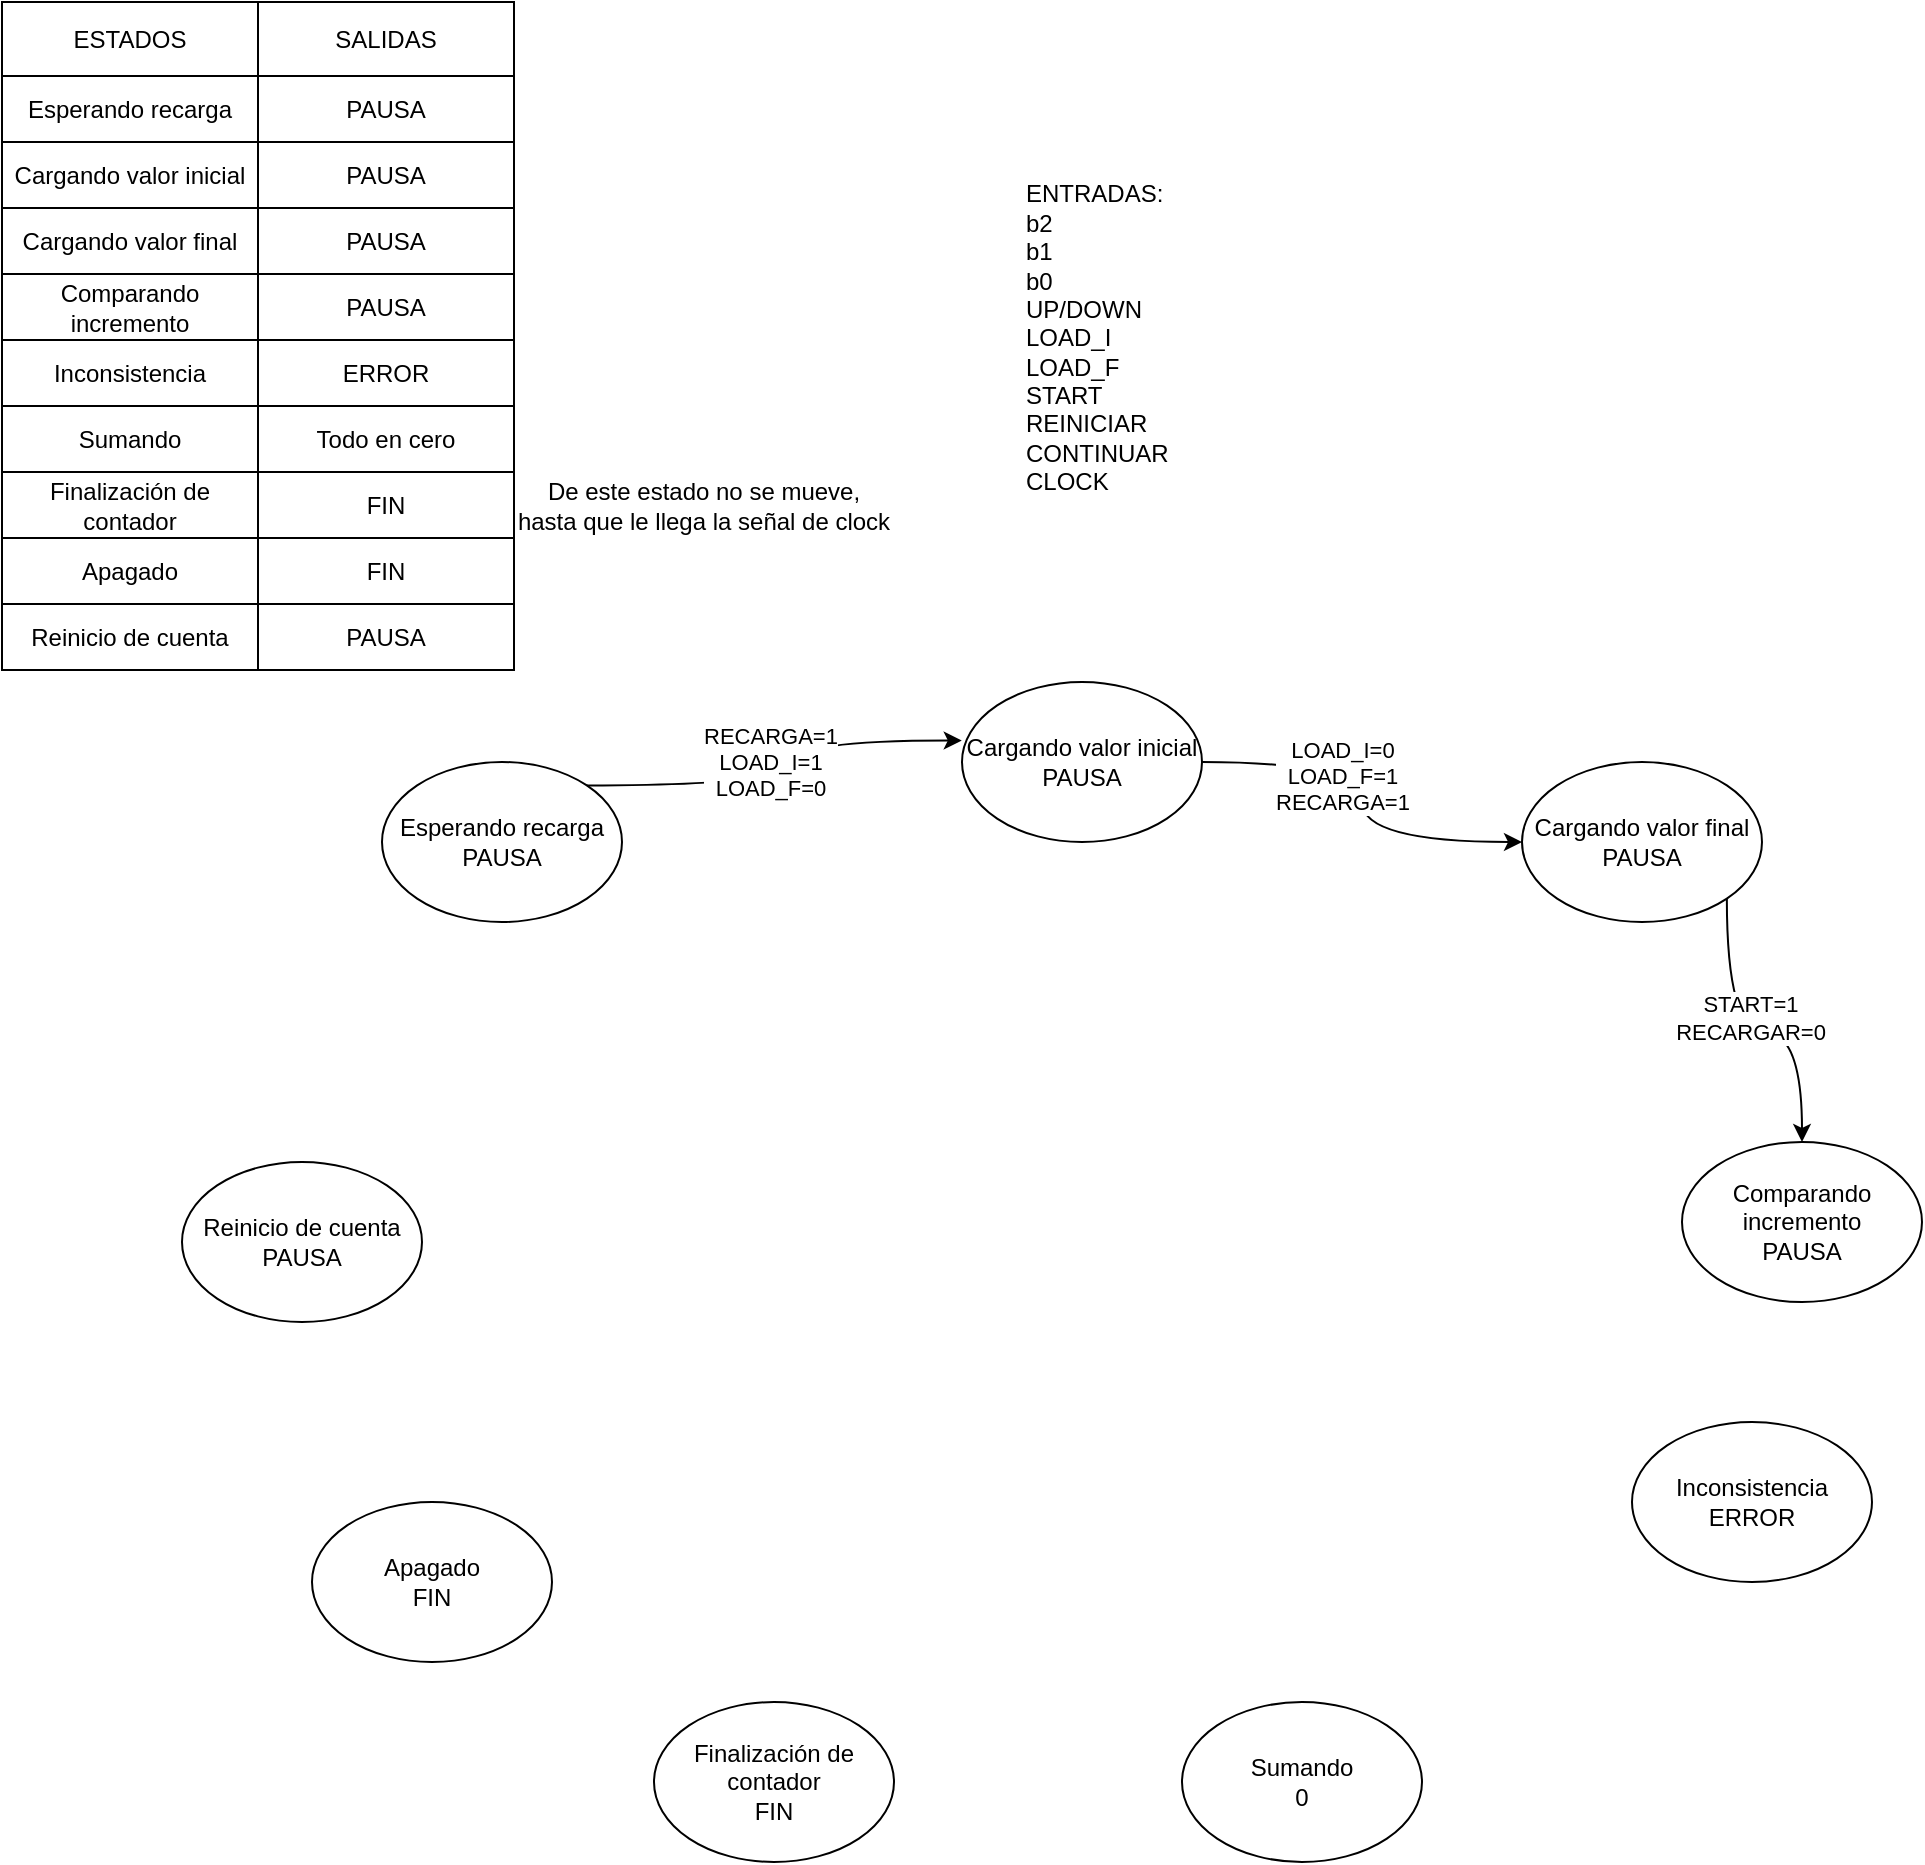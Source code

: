 <mxfile version="28.0.6">
  <diagram name="Página-1" id="CZZ1JAmR8IJBgsTyGCMB">
    <mxGraphModel dx="1277" dy="698" grid="1" gridSize="10" guides="1" tooltips="1" connect="1" arrows="1" fold="1" page="1" pageScale="1" pageWidth="1100" pageHeight="850" math="0" shadow="0">
      <root>
        <mxCell id="0" />
        <mxCell id="1" parent="0" />
        <mxCell id="ARpDSlz6ylQ6p8zAoTG9-88" value="ESTADOS" style="connectable=0;recursiveResize=0;strokeColor=inherit;fillColor=none;align=center;whiteSpace=wrap;html=1;" vertex="1" parent="1">
          <mxGeometry x="60" y="110" width="128" height="37" as="geometry">
            <mxRectangle width="60" height="47" as="alternateBounds" />
          </mxGeometry>
        </mxCell>
        <mxCell id="ARpDSlz6ylQ6p8zAoTG9-90" value="Esperando recarga" style="connectable=0;recursiveResize=0;strokeColor=inherit;fillColor=none;align=center;whiteSpace=wrap;html=1;" vertex="1" parent="1">
          <mxGeometry x="60" y="147" width="128" height="33" as="geometry">
            <mxRectangle width="60" height="47" as="alternateBounds" />
          </mxGeometry>
        </mxCell>
        <mxCell id="ARpDSlz6ylQ6p8zAoTG9-93" value="Cargando valor inicial" style="connectable=0;recursiveResize=0;strokeColor=inherit;fillColor=none;align=center;whiteSpace=wrap;html=1;" vertex="1" parent="1">
          <mxGeometry x="60" y="180" width="128" height="33" as="geometry">
            <mxRectangle width="60" height="47" as="alternateBounds" />
          </mxGeometry>
        </mxCell>
        <mxCell id="ARpDSlz6ylQ6p8zAoTG9-94" value="Comparando incremento" style="connectable=0;recursiveResize=0;strokeColor=inherit;fillColor=none;align=center;whiteSpace=wrap;html=1;" vertex="1" parent="1">
          <mxGeometry x="60" y="246" width="128" height="33" as="geometry">
            <mxRectangle width="60" height="47" as="alternateBounds" />
          </mxGeometry>
        </mxCell>
        <mxCell id="ARpDSlz6ylQ6p8zAoTG9-96" value="Cargando valor final" style="connectable=0;recursiveResize=0;strokeColor=inherit;fillColor=none;align=center;whiteSpace=wrap;html=1;" vertex="1" parent="1">
          <mxGeometry x="60" y="213" width="128" height="33" as="geometry">
            <mxRectangle width="60" height="47" as="alternateBounds" />
          </mxGeometry>
        </mxCell>
        <mxCell id="ARpDSlz6ylQ6p8zAoTG9-97" value="Finalización de contador" style="connectable=0;recursiveResize=0;strokeColor=inherit;fillColor=none;align=center;whiteSpace=wrap;html=1;" vertex="1" parent="1">
          <mxGeometry x="60" y="345" width="128" height="33" as="geometry">
            <mxRectangle width="60" height="47" as="alternateBounds" />
          </mxGeometry>
        </mxCell>
        <mxCell id="ARpDSlz6ylQ6p8zAoTG9-98" value="SALIDAS" style="connectable=0;recursiveResize=0;strokeColor=inherit;fillColor=none;align=center;whiteSpace=wrap;html=1;" vertex="1" parent="1">
          <mxGeometry x="188" y="110" width="128" height="37" as="geometry">
            <mxRectangle width="60" height="47" as="alternateBounds" />
          </mxGeometry>
        </mxCell>
        <mxCell id="ARpDSlz6ylQ6p8zAoTG9-101" value="FIN" style="connectable=0;recursiveResize=0;strokeColor=inherit;fillColor=none;align=center;whiteSpace=wrap;html=1;" vertex="1" parent="1">
          <mxGeometry x="188" y="345" width="128" height="33" as="geometry">
            <mxRectangle width="60" height="47" as="alternateBounds" />
          </mxGeometry>
        </mxCell>
        <mxCell id="ARpDSlz6ylQ6p8zAoTG9-103" value="PAUSA" style="connectable=0;recursiveResize=0;strokeColor=inherit;fillColor=none;align=center;whiteSpace=wrap;html=1;" vertex="1" parent="1">
          <mxGeometry x="188" y="246" width="128" height="33" as="geometry">
            <mxRectangle width="60" height="47" as="alternateBounds" />
          </mxGeometry>
        </mxCell>
        <mxCell id="ARpDSlz6ylQ6p8zAoTG9-104" value="PAUSA" style="connectable=0;recursiveResize=0;strokeColor=inherit;fillColor=none;align=center;whiteSpace=wrap;html=1;" vertex="1" parent="1">
          <mxGeometry x="188" y="213" width="128" height="33" as="geometry">
            <mxRectangle width="60" height="47" as="alternateBounds" />
          </mxGeometry>
        </mxCell>
        <mxCell id="ARpDSlz6ylQ6p8zAoTG9-105" value="PAUSA" style="connectable=0;recursiveResize=0;strokeColor=inherit;fillColor=none;align=center;whiteSpace=wrap;html=1;" vertex="1" parent="1">
          <mxGeometry x="188" y="180" width="128" height="33" as="geometry">
            <mxRectangle width="60" height="47" as="alternateBounds" />
          </mxGeometry>
        </mxCell>
        <mxCell id="ARpDSlz6ylQ6p8zAoTG9-106" value="PAUSA" style="connectable=0;recursiveResize=0;strokeColor=inherit;fillColor=none;align=center;whiteSpace=wrap;html=1;" vertex="1" parent="1">
          <mxGeometry x="188" y="147" width="128" height="33" as="geometry">
            <mxRectangle width="60" height="47" as="alternateBounds" />
          </mxGeometry>
        </mxCell>
        <mxCell id="ARpDSlz6ylQ6p8zAoTG9-107" value="Sumando" style="connectable=0;recursiveResize=0;strokeColor=inherit;fillColor=none;align=center;whiteSpace=wrap;html=1;" vertex="1" parent="1">
          <mxGeometry x="60" y="312" width="128" height="33" as="geometry">
            <mxRectangle width="60" height="47" as="alternateBounds" />
          </mxGeometry>
        </mxCell>
        <mxCell id="ARpDSlz6ylQ6p8zAoTG9-108" value="Inconsistencia" style="connectable=0;recursiveResize=0;strokeColor=inherit;fillColor=none;align=center;whiteSpace=wrap;html=1;" vertex="1" parent="1">
          <mxGeometry x="60" y="279" width="128" height="33" as="geometry">
            <mxRectangle width="60" height="47" as="alternateBounds" />
          </mxGeometry>
        </mxCell>
        <mxCell id="ARpDSlz6ylQ6p8zAoTG9-109" value="Apagado" style="connectable=0;recursiveResize=0;strokeColor=inherit;fillColor=none;align=center;whiteSpace=wrap;html=1;" vertex="1" parent="1">
          <mxGeometry x="60" y="378" width="128" height="33" as="geometry">
            <mxRectangle width="60" height="47" as="alternateBounds" />
          </mxGeometry>
        </mxCell>
        <mxCell id="ARpDSlz6ylQ6p8zAoTG9-110" value="FIN" style="connectable=0;recursiveResize=0;strokeColor=inherit;fillColor=none;align=center;whiteSpace=wrap;html=1;" vertex="1" parent="1">
          <mxGeometry x="188" y="378" width="128" height="33" as="geometry">
            <mxRectangle width="60" height="47" as="alternateBounds" />
          </mxGeometry>
        </mxCell>
        <mxCell id="ARpDSlz6ylQ6p8zAoTG9-111" value="ERROR" style="connectable=0;recursiveResize=0;strokeColor=inherit;fillColor=none;align=center;whiteSpace=wrap;html=1;" vertex="1" parent="1">
          <mxGeometry x="188" y="279" width="128" height="33" as="geometry">
            <mxRectangle width="60" height="47" as="alternateBounds" />
          </mxGeometry>
        </mxCell>
        <mxCell id="ARpDSlz6ylQ6p8zAoTG9-112" value="Todo en cero" style="connectable=0;recursiveResize=0;strokeColor=inherit;fillColor=none;align=center;whiteSpace=wrap;html=1;" vertex="1" parent="1">
          <mxGeometry x="188" y="312" width="128" height="33" as="geometry">
            <mxRectangle width="60" height="47" as="alternateBounds" />
          </mxGeometry>
        </mxCell>
        <mxCell id="ARpDSlz6ylQ6p8zAoTG9-115" value="De este estado no se mueve, hasta que le llega la señal de clock" style="text;html=1;align=center;verticalAlign=middle;whiteSpace=wrap;rounded=0;" vertex="1" parent="1">
          <mxGeometry x="316" y="340.5" width="190" height="42" as="geometry" />
        </mxCell>
        <mxCell id="ARpDSlz6ylQ6p8zAoTG9-116" value="PAUSA" style="connectable=0;recursiveResize=0;strokeColor=inherit;fillColor=none;align=center;whiteSpace=wrap;html=1;" vertex="1" parent="1">
          <mxGeometry x="188" y="411" width="128" height="33" as="geometry">
            <mxRectangle width="60" height="47" as="alternateBounds" />
          </mxGeometry>
        </mxCell>
        <mxCell id="ARpDSlz6ylQ6p8zAoTG9-117" value="Reinicio de cuenta" style="connectable=0;recursiveResize=0;strokeColor=inherit;fillColor=none;align=center;whiteSpace=wrap;html=1;" vertex="1" parent="1">
          <mxGeometry x="60" y="411" width="128" height="33" as="geometry">
            <mxRectangle width="60" height="47" as="alternateBounds" />
          </mxGeometry>
        </mxCell>
        <mxCell id="ARpDSlz6ylQ6p8zAoTG9-119" value="Esperando recarga&lt;div&gt;PAUSA&lt;/div&gt;" style="ellipse;whiteSpace=wrap;html=1;" vertex="1" parent="1">
          <mxGeometry x="250" y="490" width="120" height="80" as="geometry" />
        </mxCell>
        <mxCell id="ARpDSlz6ylQ6p8zAoTG9-134" style="edgeStyle=orthogonalEdgeStyle;rounded=0;orthogonalLoop=1;jettySize=auto;html=1;exitX=1;exitY=1;exitDx=0;exitDy=0;entryX=0.5;entryY=0;entryDx=0;entryDy=0;curved=1;" edge="1" parent="1" source="ARpDSlz6ylQ6p8zAoTG9-120" target="ARpDSlz6ylQ6p8zAoTG9-125">
          <mxGeometry relative="1" as="geometry" />
        </mxCell>
        <mxCell id="ARpDSlz6ylQ6p8zAoTG9-135" value="START=1&lt;div&gt;RECARGAR=0&lt;/div&gt;" style="edgeLabel;html=1;align=center;verticalAlign=middle;resizable=0;points=[];" vertex="1" connectable="0" parent="ARpDSlz6ylQ6p8zAoTG9-134">
          <mxGeometry x="-0.016" y="7" relative="1" as="geometry">
            <mxPoint as="offset" />
          </mxGeometry>
        </mxCell>
        <mxCell id="ARpDSlz6ylQ6p8zAoTG9-120" value="Cargando valor final&lt;div&gt;PAUSA&lt;/div&gt;" style="ellipse;whiteSpace=wrap;html=1;" vertex="1" parent="1">
          <mxGeometry x="820" y="490" width="120" height="80" as="geometry" />
        </mxCell>
        <mxCell id="ARpDSlz6ylQ6p8zAoTG9-121" value="Sumando&lt;div&gt;0&lt;/div&gt;" style="ellipse;whiteSpace=wrap;html=1;" vertex="1" parent="1">
          <mxGeometry x="650" y="960" width="120" height="80" as="geometry" />
        </mxCell>
        <mxCell id="ARpDSlz6ylQ6p8zAoTG9-122" value="Finalización de contador&lt;div&gt;FIN&lt;/div&gt;" style="ellipse;whiteSpace=wrap;html=1;" vertex="1" parent="1">
          <mxGeometry x="386" y="960" width="120" height="80" as="geometry" />
        </mxCell>
        <mxCell id="ARpDSlz6ylQ6p8zAoTG9-124" value="Inconsistencia&lt;div&gt;ERROR&lt;/div&gt;" style="ellipse;whiteSpace=wrap;html=1;" vertex="1" parent="1">
          <mxGeometry x="875" y="820" width="120" height="80" as="geometry" />
        </mxCell>
        <mxCell id="ARpDSlz6ylQ6p8zAoTG9-125" value="Comparando incremento&lt;div&gt;PAUSA&lt;/div&gt;" style="ellipse;whiteSpace=wrap;html=1;" vertex="1" parent="1">
          <mxGeometry x="900" y="680" width="120" height="80" as="geometry" />
        </mxCell>
        <mxCell id="ARpDSlz6ylQ6p8zAoTG9-132" style="edgeStyle=orthogonalEdgeStyle;rounded=0;orthogonalLoop=1;jettySize=auto;html=1;exitX=1;exitY=0.5;exitDx=0;exitDy=0;curved=1;" edge="1" parent="1" source="ARpDSlz6ylQ6p8zAoTG9-126" target="ARpDSlz6ylQ6p8zAoTG9-120">
          <mxGeometry relative="1" as="geometry" />
        </mxCell>
        <mxCell id="ARpDSlz6ylQ6p8zAoTG9-133" value="LOAD_I=0&lt;div&gt;LOAD_F=1&lt;/div&gt;&lt;div&gt;RECARGA=1&lt;/div&gt;" style="edgeLabel;html=1;align=center;verticalAlign=middle;resizable=0;points=[];" vertex="1" connectable="0" parent="ARpDSlz6ylQ6p8zAoTG9-132">
          <mxGeometry x="-0.303" y="-7" relative="1" as="geometry">
            <mxPoint as="offset" />
          </mxGeometry>
        </mxCell>
        <mxCell id="ARpDSlz6ylQ6p8zAoTG9-126" value="Cargando valor inicial&lt;div&gt;PAUSA&lt;/div&gt;" style="ellipse;whiteSpace=wrap;html=1;" vertex="1" parent="1">
          <mxGeometry x="540" y="450" width="120" height="80" as="geometry" />
        </mxCell>
        <mxCell id="ARpDSlz6ylQ6p8zAoTG9-127" value="Apagado&lt;div&gt;FIN&lt;/div&gt;" style="ellipse;whiteSpace=wrap;html=1;" vertex="1" parent="1">
          <mxGeometry x="215" y="860" width="120" height="80" as="geometry" />
        </mxCell>
        <mxCell id="ARpDSlz6ylQ6p8zAoTG9-128" value="&lt;div&gt;Reinicio de cuenta&lt;/div&gt;&lt;div&gt;PAUSA&lt;/div&gt;" style="ellipse;whiteSpace=wrap;html=1;" vertex="1" parent="1">
          <mxGeometry x="150" y="690" width="120" height="80" as="geometry" />
        </mxCell>
        <mxCell id="ARpDSlz6ylQ6p8zAoTG9-129" style="edgeStyle=orthogonalEdgeStyle;rounded=0;orthogonalLoop=1;jettySize=auto;html=1;exitX=1;exitY=0;exitDx=0;exitDy=0;entryX=-0.001;entryY=0.366;entryDx=0;entryDy=0;entryPerimeter=0;curved=1;" edge="1" parent="1" source="ARpDSlz6ylQ6p8zAoTG9-119" target="ARpDSlz6ylQ6p8zAoTG9-126">
          <mxGeometry relative="1" as="geometry" />
        </mxCell>
        <mxCell id="ARpDSlz6ylQ6p8zAoTG9-131" value="RECARGA=1&lt;div&gt;LOAD_I=1&lt;/div&gt;&lt;div&gt;LOAD_F=0&lt;/div&gt;" style="edgeLabel;html=1;align=center;verticalAlign=middle;resizable=0;points=[];" vertex="1" connectable="0" parent="ARpDSlz6ylQ6p8zAoTG9-129">
          <mxGeometry x="-0.131" y="5" relative="1" as="geometry">
            <mxPoint y="-7" as="offset" />
          </mxGeometry>
        </mxCell>
        <mxCell id="ARpDSlz6ylQ6p8zAoTG9-130" value="&lt;div&gt;ENTRADAS:&lt;/div&gt;b2&lt;div&gt;b1&lt;/div&gt;&lt;div&gt;b0&lt;/div&gt;&lt;div&gt;UP/DOWN&lt;/div&gt;&lt;div style=&quot;&quot;&gt;LOAD_I&lt;/div&gt;&lt;div style=&quot;&quot;&gt;LOAD_F&lt;/div&gt;&lt;div style=&quot;&quot;&gt;START&lt;/div&gt;&lt;div style=&quot;&quot;&gt;REINICIAR&lt;/div&gt;&lt;div style=&quot;&quot;&gt;CONTINUAR&lt;/div&gt;&lt;div style=&quot;&quot;&gt;CLOCK&lt;/div&gt;" style="text;html=1;align=left;verticalAlign=middle;whiteSpace=wrap;rounded=0;" vertex="1" parent="1">
          <mxGeometry x="570" y="195.5" width="250" height="164.5" as="geometry" />
        </mxCell>
      </root>
    </mxGraphModel>
  </diagram>
</mxfile>
